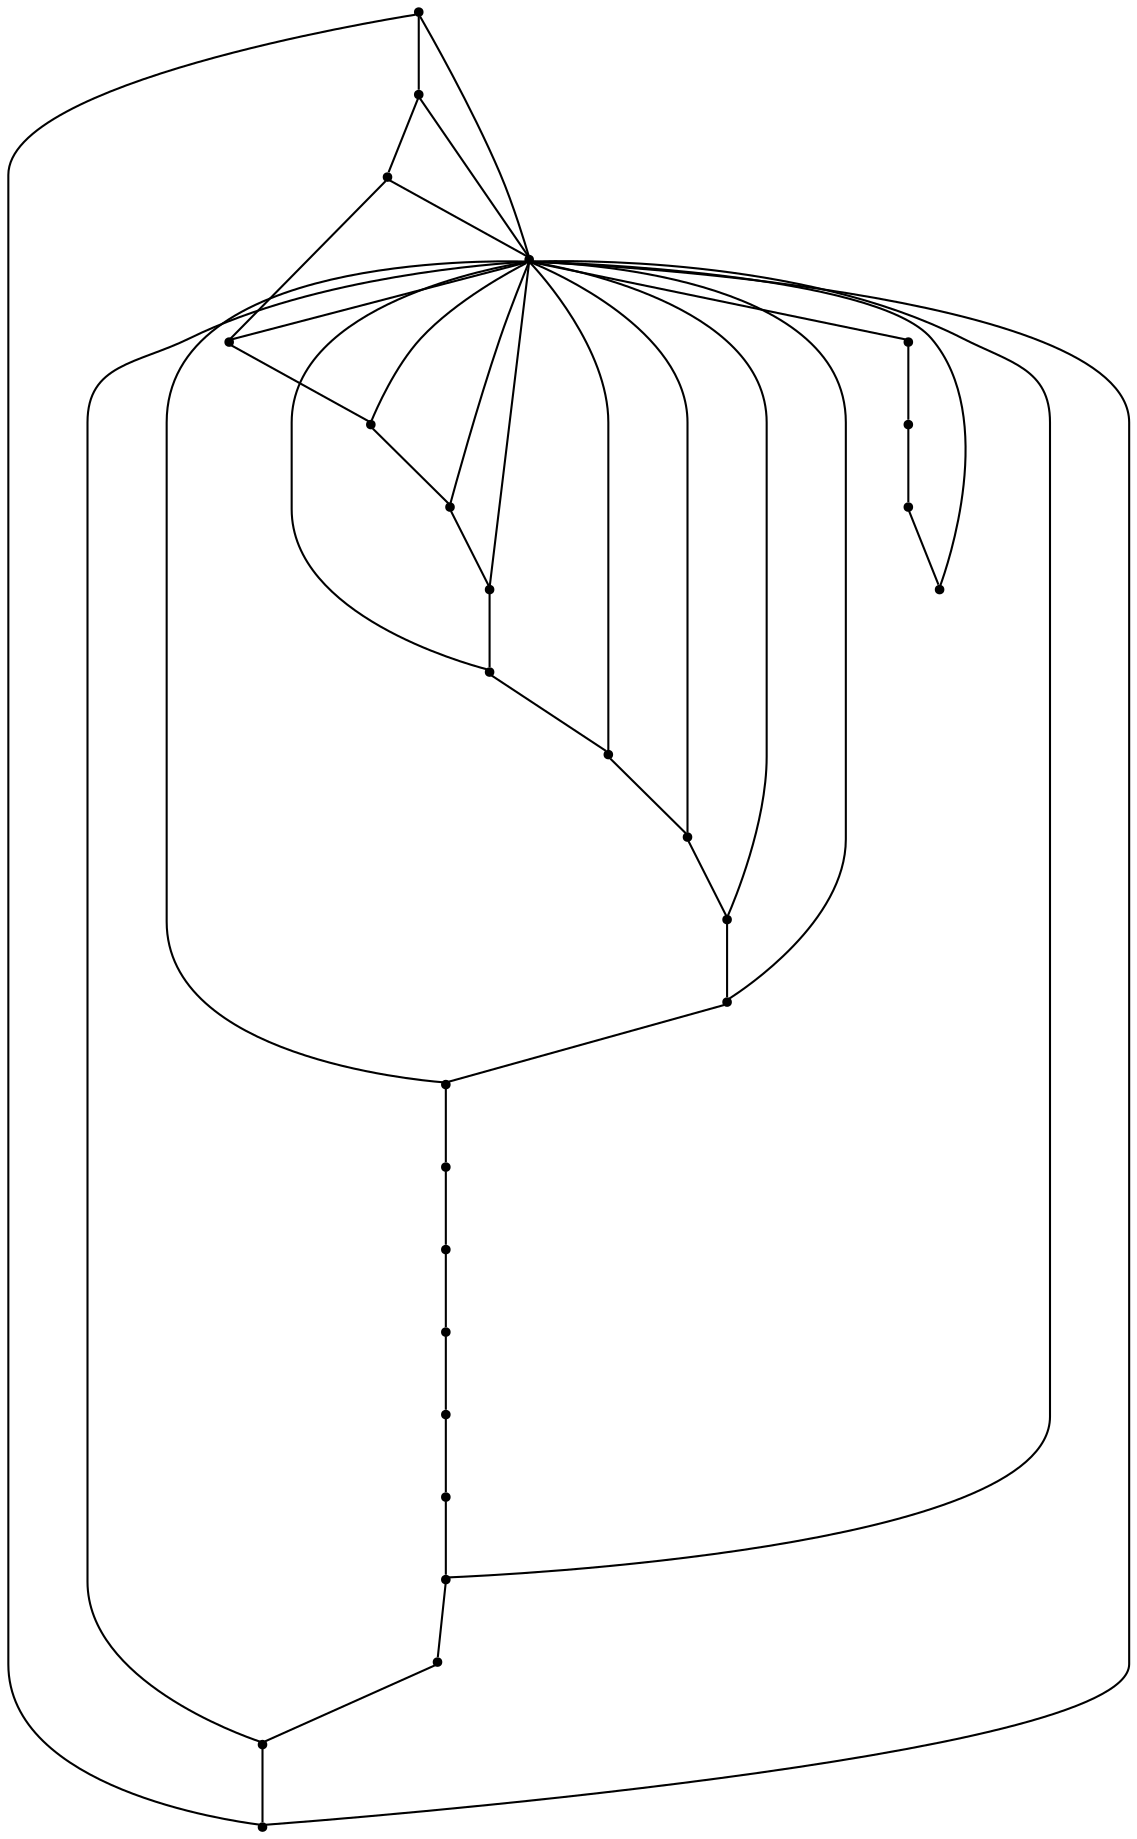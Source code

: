 graph {
  node [shape=point,comment="{\"directed\":false,\"doi\":\"10.1007/978-3-642-25878-7_8\",\"figure\":\"1 (1)\"}"]

  v0 [pos="811.4447729767626,1122.7657878740922"]
  v1 [pos="721.324522715231,1145.2819323913382"]
  v2 [pos="862.00314081244,1083.751250871654"]
  v3 [pos="905.9727929647904,1004.6220975084518"]
  v4 [pos="912.8159046199748,953.918231703566"]
  v5 [pos="812.0410572819841,898.6927217939494"]
  v6 [pos="804.2805166317422,887.6158764816403"]
  v7 [pos="797.0203686585104,879.4437493825292"]
  v8 [pos="788.3757415567964,871.584222868709"]
  v9 [pos="645.4911069642587,1028.2507847108582"]
  v10 [pos="904.6383276516857,898.5927608256668"]
  v11 [pos="880.5434403392019,847.6012210891588"]
  v12 [pos="869.3509084087954,832.5195782053253"]
  v13 [pos="857.3159682063978,819.1924665154183"]
  v14 [pos="849.9223227972088,812.124742785984"]
  v15 [pos="842.803944265022,805.9945664588131"]
  v16 [pos="831.0317356703785,797.0723505671697"]
  v17 [pos="816.4446910059362,787.8334644324934"]
  v18 [pos="777.2999085289375,770.9141167246355"]
  v19 [pos="721.324522715231,762.5545310157938"]
  v20 [pos="550.7963106274973,1040.9694825683682"]
  v21 [pos="529.8331567181892,953.918231703566"]
  v22 [pos="595.916853210809,1098.5370805083817"]
  v23 [pos="670.319912020465,1138.3683469488738"]
  v24 [pos="670.507559274344,769.4180087973125"]
  v25 [pos="589.4031582505484,815.2085259398208"]
  v26 [pos="541.2884043486473,888.7243495090586"]

  v0 -- v1 [id="-1",pos="811.4447729767626,1122.7657878740922 784.6015058503467,1137.1464458910705 753.9137710186321,1145.281868802936 721.324522715231,1145.2819323913382"]
  v26 -- v9 [id="-2",pos="541.2884043486473,888.7243495090586 645.4911069642587,1028.2507847108582 645.4911069642587,1028.2507847108582 645.4911069642587,1028.2507847108582"]
  v20 -- v9 [id="-3",pos="550.7963106274973,1040.9694825683682 645.4911069642587,1028.2507847108582 645.4911069642587,1028.2507847108582 645.4911069642587,1028.2507847108582"]
  v9 -- v18 [id="-4",pos="645.4911069642587,1028.2507847108582 777.2999085289375,770.9141167246355 777.2999085289375,770.9141167246355 777.2999085289375,770.9141167246355"]
  v9 -- v25 [id="-5",pos="645.4911069642587,1028.2507847108582 589.4031582505484,815.2085259398208 589.4031582505484,815.2085259398208 589.4031582505484,815.2085259398208"]
  v9 -- v22 [id="-6",pos="645.4911069642587,1028.2507847108582 595.916853210809,1098.5370805083817 595.916853210809,1098.5370805083817 595.916853210809,1098.5370805083817"]
  v9 -- v21 [id="-7",pos="645.4911069642587,1028.2507847108582 529.8331567181892,953.918231703566 529.8331567181892,953.918231703566 529.8331567181892,953.918231703566"]
  v9 -- v3 [id="-9",pos="645.4911069642587,1028.2507847108582 905.9727929647904,1004.6220975084518 905.9727929647904,1004.6220975084518 905.9727929647904,1004.6220975084518"]
  v9 -- v0 [id="-10",pos="645.4911069642587,1028.2507847108582 811.4447729767626,1122.7657878740922 811.4447729767626,1122.7657878740922 811.4447729767626,1122.7657878740922"]
  v23 -- v9 [id="-11",pos="670.319912020465,1138.3683469488738 645.4911069642587,1028.2507847108582 645.4911069642587,1028.2507847108582 645.4911069642587,1028.2507847108582"]
  v24 -- v9 [id="-12",pos="670.507559274344,769.4180087973125 645.4911069642587,1028.2507847108582 645.4911069642587,1028.2507847108582 645.4911069642587,1028.2507847108582"]
  v1 -- v9 [id="-13",pos="721.324522715231,1145.2819323913382 645.4911069642587,1028.2507847108582 645.4911069642587,1028.2507847108582 645.4911069642587,1028.2507847108582"]
  v19 -- v9 [id="-14",pos="721.324522715231,762.5545310157938 645.4911069642587,1028.2507847108582 645.4911069642587,1028.2507847108582 645.4911069642587,1028.2507847108582"]
  v17 -- v9 [id="-15",pos="816.4446910059362,787.8334644324934 645.4911069642587,1028.2507847108582 645.4911069642587,1028.2507847108582 645.4911069642587,1028.2507847108582"]
  v16 -- v9 [id="-16",pos="831.0317356703785,797.0723505671697 645.4911069642587,1028.2507847108582 645.4911069642587,1028.2507847108582 645.4911069642587,1028.2507847108582"]
  v2 -- v9 [id="-17",pos="862.00314081244,1083.751250871654 645.4911069642587,1028.2507847108582 645.4911069642587,1028.2507847108582 645.4911069642587,1028.2507847108582"]
  v10 -- v9 [id="-18",pos="904.6383276516857,898.5927608256668 645.4911069642587,1028.2507847108582 645.4911069642587,1028.2507847108582 645.4911069642587,1028.2507847108582"]
  v21 -- v26 [id="-19",pos="529.8331567181892,953.918231703566 529.8331885335933,931.0108603403777 533.8607946734437,909.0437180550091 541.2884043486473,888.7243495090586"]
  v26 -- v25 [id="-20",pos="541.2884043486473,888.7243495090586 551.463392836507,860.5257229969778 568.1054589619042,835.4439801936544 589.4031582505484,815.2085259398208"]
  v25 -- v24 [id="-21",pos="589.4031582505484,815.2085259398208 611.9234014374304,793.8122824879481 639.6496004472334,777.8353703012219 670.507559274344,769.4180087973125"]
  v24 -- v19 [id="-22",pos="670.507559274344,769.4180087973125 686.676590242034,764.9274184025153 703.7232472233005,762.554276662185 721.324522715231,762.5545310157938"]
  v2 -- v0 [id="-23",pos="862.00314081244,1083.751250871654 847.5180105947641,1099.416851248647 830.4461444661808,1112.658068008523 811.4447729767626,1122.7657878740922"]
  v1 -- v23 [id="-24",pos="721.324522715231,1145.2819323913382 703.6572172192647,1145.281868802936 686.5486996149128,1142.8908901237992 670.319912020465,1138.3683469488738"]
  v23 -- v22 [id="-25",pos="670.319912020465,1138.3683469488738 642.4492631374441,1130.7393635813942 617.1376039399898,1116.9322067199125 595.916853210809,1098.5370805083817"]
  v22 -- v20 [id="-26",pos="595.916853210809,1098.5370805083817 577.4162598622945,1082.5032143422623 562.0244414668379,1062.9831274418034 550.7963106274973,1040.9694825683682"]
  v20 -- v21 [id="-27",pos="550.7963106274973,1040.9694825683682 537.3821474824499,1014.8784920562014 529.8331885335933,985.2793195436735 529.8331567181892,953.918231703566"]
  v19 -- v18 [id="-28",pos="721.324522715231,762.5545310157938 740.8058575905975,762.554276662185 759.607665196793,765.4614326675301 777.2999085289375,770.9141167246355"]
  v18 -- v17 [id="-29",pos="777.2999085289375,770.9141167246355 791.09166910954,775.0673114196529 804.204874775387,780.7789474955769 816.4446910059362,787.8334644324934"]
  v17 -- v16 [id="-30",pos="816.4446910059362,787.8334644324934 821.471510300038,790.6766535426264 826.3351618603585,793.7655246622323 831.0317356703785,797.0723505671697"]
  v16 -- v15 [id="-31",pos="831.0317356703785,797.0723505671697 835.082832119869,799.8875640617257 839.0078338048747,802.8662473883649 842.803944265022,805.9945664588131"]
  v15 -- v14 [id="-32",pos="842.803944265022,805.9945664588131 845.2314936768904,807.9765166604527 847.6029940390926,810.0227493026173 849.9223227972088,812.124742785984"]
  v14 -- v13 [id="-33",pos="849.9223227972088,812.124742785984 852.449584528812,814.4151297996751 854.9150047925718,816.7717405921061 857.3159682063978,819.1924665154183"]
  v13 -- v12 [id="-34",pos="857.3159682063978,819.1924665154183 861.5321918506772,823.4418327903436 865.5501331914132,827.8881139726561 869.3509084087954,832.5195782053253"]
  v12 -- v11 [id="-35",pos="869.3509084087954,832.5195782053253 873.3277503600284,837.3480017979725 877.0682129437339,842.3779830657999 880.5434403392019,847.6012210891588"]
  v11 -- v10 [id="-36",pos="880.5434403392019,847.6012210891588 890.96929627365,863.1268534031236 899.1623781575645,880.2733642132114 904.6383276516857,898.5927608256668"]
  v10 -- v4 [id="-37",pos="904.6383276516857,898.5927608256668 909.9738937555625,916.096095458746 912.8159523430811,934.6754110703332 912.8159046199748,953.918231703566"]
  v9 -- v5 [id="-38",pos="645.4911069642587,1028.2507847108582 664.7692617558037,1047.8892910519608 691.6246067244047,1060.0725831851064 721.3287064408812,1060.0725831851064 779.9896305217814,1060.0725831851064 827.5497146671339,1012.544195010052 827.5497146671339,953.918231703566 827.5497146671339,933.685609602526 821.8851443721197,914.775239314736 812.0410572819841,898.6927217939494"]
  v9 -- v8 [id="-39",pos="645.4911069642587,1028.2507847108582 626.6948878753344,1009.1008537321734 615.1034985812762,982.8620161580186 615.1034985812762,953.918231703566 615.1034985812762,895.2922683970801 662.6594467240848,847.7680134681697 721.3287064408812,847.7680134681697 746.7528749660735,847.7680134681697 770.0918250477097,856.695126503705 788.3757415567964,871.584222868709"]
  v6 -- v5 [id="-40",pos="804.2805166317422,887.6158764816403 807.0993792441515,891.127726589622 809.6968306441809,894.8248907949787 812.0410572819841,898.6927217939494"]
  v8 -- v7 [id="-41",pos="788.3757415567964,871.584222868709 791.400574219703,874.0457864091723 794.2857029298721,876.6704634603682 797.0203686585104,879.4437493825292"]
  v4 -- v3 [id="-42",pos="912.8159046199748,953.918231703566 912.8159523430811,971.478467257177 910.4491157856223,988.4863741266684 905.9727929647904,1004.6220975084518"]
  v3 -- v2 [id="-43",pos="905.9727929647904,1004.6220975084518 897.8015295189646,1034.5829112090553 882.4903120291908,1061.5924093662718 862.00314081244,1083.751250871654"]
  v7 -- v6 [id="-44",pos="797.0203686585104,879.4437493825292 799.576833396263,882.040337647295 802.0017239075188,884.7668935787682 804.2805166317422,887.6158764816403"]
}